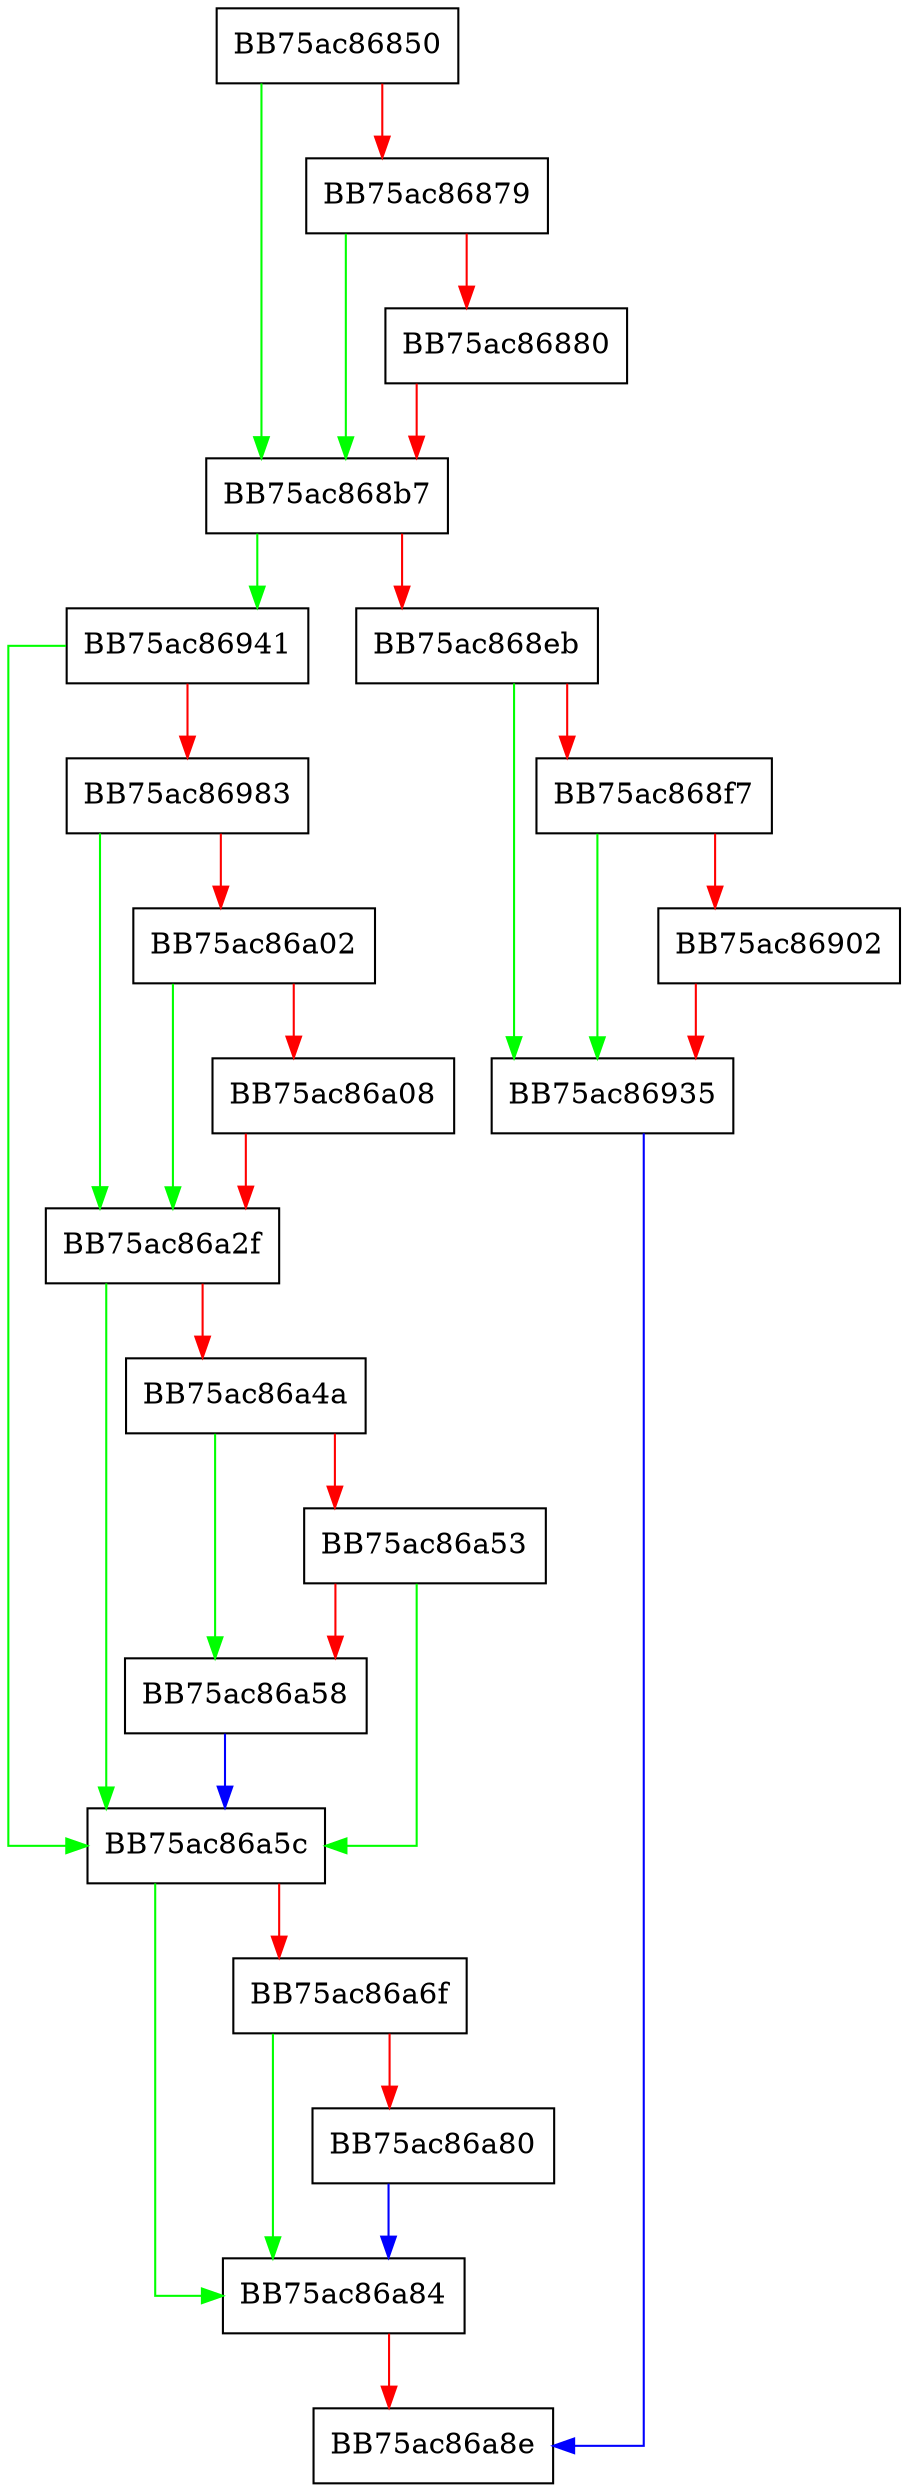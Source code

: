 digraph Execute {
  node [shape="box"];
  graph [splines=ortho];
  BB75ac86850 -> BB75ac868b7 [color="green"];
  BB75ac86850 -> BB75ac86879 [color="red"];
  BB75ac86879 -> BB75ac868b7 [color="green"];
  BB75ac86879 -> BB75ac86880 [color="red"];
  BB75ac86880 -> BB75ac868b7 [color="red"];
  BB75ac868b7 -> BB75ac86941 [color="green"];
  BB75ac868b7 -> BB75ac868eb [color="red"];
  BB75ac868eb -> BB75ac86935 [color="green"];
  BB75ac868eb -> BB75ac868f7 [color="red"];
  BB75ac868f7 -> BB75ac86935 [color="green"];
  BB75ac868f7 -> BB75ac86902 [color="red"];
  BB75ac86902 -> BB75ac86935 [color="red"];
  BB75ac86935 -> BB75ac86a8e [color="blue"];
  BB75ac86941 -> BB75ac86a5c [color="green"];
  BB75ac86941 -> BB75ac86983 [color="red"];
  BB75ac86983 -> BB75ac86a2f [color="green"];
  BB75ac86983 -> BB75ac86a02 [color="red"];
  BB75ac86a02 -> BB75ac86a2f [color="green"];
  BB75ac86a02 -> BB75ac86a08 [color="red"];
  BB75ac86a08 -> BB75ac86a2f [color="red"];
  BB75ac86a2f -> BB75ac86a5c [color="green"];
  BB75ac86a2f -> BB75ac86a4a [color="red"];
  BB75ac86a4a -> BB75ac86a58 [color="green"];
  BB75ac86a4a -> BB75ac86a53 [color="red"];
  BB75ac86a53 -> BB75ac86a5c [color="green"];
  BB75ac86a53 -> BB75ac86a58 [color="red"];
  BB75ac86a58 -> BB75ac86a5c [color="blue"];
  BB75ac86a5c -> BB75ac86a84 [color="green"];
  BB75ac86a5c -> BB75ac86a6f [color="red"];
  BB75ac86a6f -> BB75ac86a84 [color="green"];
  BB75ac86a6f -> BB75ac86a80 [color="red"];
  BB75ac86a80 -> BB75ac86a84 [color="blue"];
  BB75ac86a84 -> BB75ac86a8e [color="red"];
}